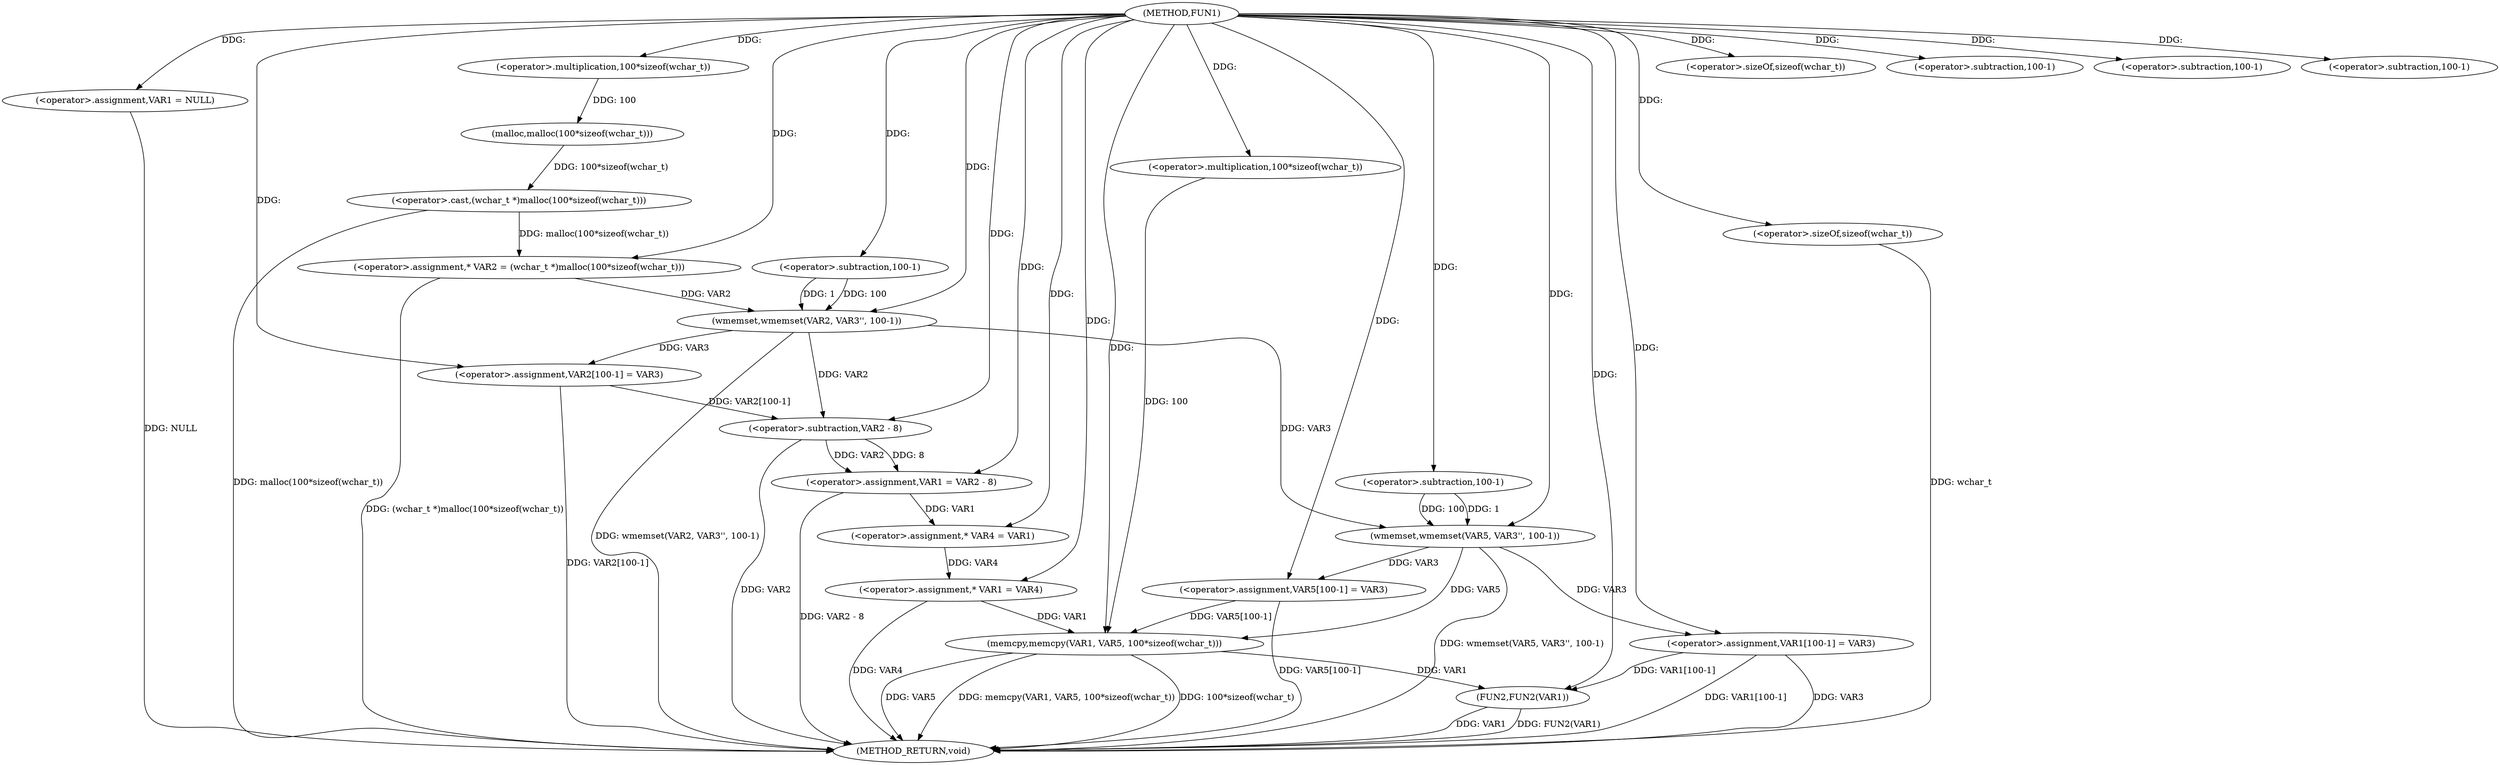 digraph FUN1 {  
"1000100" [label = "(METHOD,FUN1)" ]
"1000175" [label = "(METHOD_RETURN,void)" ]
"1000103" [label = "(<operator>.assignment,VAR1 = NULL)" ]
"1000108" [label = "(<operator>.assignment,* VAR2 = (wchar_t *)malloc(100*sizeof(wchar_t)))" ]
"1000110" [label = "(<operator>.cast,(wchar_t *)malloc(100*sizeof(wchar_t)))" ]
"1000112" [label = "(malloc,malloc(100*sizeof(wchar_t)))" ]
"1000113" [label = "(<operator>.multiplication,100*sizeof(wchar_t))" ]
"1000115" [label = "(<operator>.sizeOf,sizeof(wchar_t))" ]
"1000117" [label = "(wmemset,wmemset(VAR2, VAR3'', 100-1))" ]
"1000120" [label = "(<operator>.subtraction,100-1)" ]
"1000123" [label = "(<operator>.assignment,VAR2[100-1] = VAR3)" ]
"1000126" [label = "(<operator>.subtraction,100-1)" ]
"1000130" [label = "(<operator>.assignment,VAR1 = VAR2 - 8)" ]
"1000132" [label = "(<operator>.subtraction,VAR2 - 8)" ]
"1000137" [label = "(<operator>.assignment,* VAR4 = VAR1)" ]
"1000141" [label = "(<operator>.assignment,* VAR1 = VAR4)" ]
"1000146" [label = "(wmemset,wmemset(VAR5, VAR3'', 100-1))" ]
"1000149" [label = "(<operator>.subtraction,100-1)" ]
"1000152" [label = "(<operator>.assignment,VAR5[100-1] = VAR3)" ]
"1000155" [label = "(<operator>.subtraction,100-1)" ]
"1000159" [label = "(memcpy,memcpy(VAR1, VAR5, 100*sizeof(wchar_t)))" ]
"1000162" [label = "(<operator>.multiplication,100*sizeof(wchar_t))" ]
"1000164" [label = "(<operator>.sizeOf,sizeof(wchar_t))" ]
"1000166" [label = "(<operator>.assignment,VAR1[100-1] = VAR3)" ]
"1000169" [label = "(<operator>.subtraction,100-1)" ]
"1000173" [label = "(FUN2,FUN2(VAR1))" ]
  "1000166" -> "1000175"  [ label = "DDG: VAR3"] 
  "1000103" -> "1000175"  [ label = "DDG: NULL"] 
  "1000152" -> "1000175"  [ label = "DDG: VAR5[100-1]"] 
  "1000141" -> "1000175"  [ label = "DDG: VAR4"] 
  "1000159" -> "1000175"  [ label = "DDG: VAR5"] 
  "1000159" -> "1000175"  [ label = "DDG: memcpy(VAR1, VAR5, 100*sizeof(wchar_t))"] 
  "1000117" -> "1000175"  [ label = "DDG: wmemset(VAR2, VAR3'', 100-1)"] 
  "1000130" -> "1000175"  [ label = "DDG: VAR2 - 8"] 
  "1000166" -> "1000175"  [ label = "DDG: VAR1[100-1]"] 
  "1000132" -> "1000175"  [ label = "DDG: VAR2"] 
  "1000110" -> "1000175"  [ label = "DDG: malloc(100*sizeof(wchar_t))"] 
  "1000108" -> "1000175"  [ label = "DDG: (wchar_t *)malloc(100*sizeof(wchar_t))"] 
  "1000173" -> "1000175"  [ label = "DDG: FUN2(VAR1)"] 
  "1000159" -> "1000175"  [ label = "DDG: 100*sizeof(wchar_t)"] 
  "1000146" -> "1000175"  [ label = "DDG: wmemset(VAR5, VAR3'', 100-1)"] 
  "1000173" -> "1000175"  [ label = "DDG: VAR1"] 
  "1000123" -> "1000175"  [ label = "DDG: VAR2[100-1]"] 
  "1000164" -> "1000175"  [ label = "DDG: wchar_t"] 
  "1000100" -> "1000103"  [ label = "DDG: "] 
  "1000110" -> "1000108"  [ label = "DDG: malloc(100*sizeof(wchar_t))"] 
  "1000100" -> "1000108"  [ label = "DDG: "] 
  "1000112" -> "1000110"  [ label = "DDG: 100*sizeof(wchar_t)"] 
  "1000113" -> "1000112"  [ label = "DDG: 100"] 
  "1000100" -> "1000113"  [ label = "DDG: "] 
  "1000100" -> "1000115"  [ label = "DDG: "] 
  "1000108" -> "1000117"  [ label = "DDG: VAR2"] 
  "1000100" -> "1000117"  [ label = "DDG: "] 
  "1000120" -> "1000117"  [ label = "DDG: 100"] 
  "1000120" -> "1000117"  [ label = "DDG: 1"] 
  "1000100" -> "1000120"  [ label = "DDG: "] 
  "1000117" -> "1000123"  [ label = "DDG: VAR3"] 
  "1000100" -> "1000123"  [ label = "DDG: "] 
  "1000100" -> "1000126"  [ label = "DDG: "] 
  "1000132" -> "1000130"  [ label = "DDG: VAR2"] 
  "1000132" -> "1000130"  [ label = "DDG: 8"] 
  "1000100" -> "1000130"  [ label = "DDG: "] 
  "1000117" -> "1000132"  [ label = "DDG: VAR2"] 
  "1000123" -> "1000132"  [ label = "DDG: VAR2[100-1]"] 
  "1000100" -> "1000132"  [ label = "DDG: "] 
  "1000130" -> "1000137"  [ label = "DDG: VAR1"] 
  "1000100" -> "1000137"  [ label = "DDG: "] 
  "1000137" -> "1000141"  [ label = "DDG: VAR4"] 
  "1000100" -> "1000141"  [ label = "DDG: "] 
  "1000100" -> "1000146"  [ label = "DDG: "] 
  "1000117" -> "1000146"  [ label = "DDG: VAR3"] 
  "1000149" -> "1000146"  [ label = "DDG: 100"] 
  "1000149" -> "1000146"  [ label = "DDG: 1"] 
  "1000100" -> "1000149"  [ label = "DDG: "] 
  "1000146" -> "1000152"  [ label = "DDG: VAR3"] 
  "1000100" -> "1000152"  [ label = "DDG: "] 
  "1000100" -> "1000155"  [ label = "DDG: "] 
  "1000141" -> "1000159"  [ label = "DDG: VAR1"] 
  "1000100" -> "1000159"  [ label = "DDG: "] 
  "1000152" -> "1000159"  [ label = "DDG: VAR5[100-1]"] 
  "1000146" -> "1000159"  [ label = "DDG: VAR5"] 
  "1000162" -> "1000159"  [ label = "DDG: 100"] 
  "1000100" -> "1000162"  [ label = "DDG: "] 
  "1000100" -> "1000164"  [ label = "DDG: "] 
  "1000100" -> "1000166"  [ label = "DDG: "] 
  "1000146" -> "1000166"  [ label = "DDG: VAR3"] 
  "1000100" -> "1000169"  [ label = "DDG: "] 
  "1000159" -> "1000173"  [ label = "DDG: VAR1"] 
  "1000166" -> "1000173"  [ label = "DDG: VAR1[100-1]"] 
  "1000100" -> "1000173"  [ label = "DDG: "] 
}
